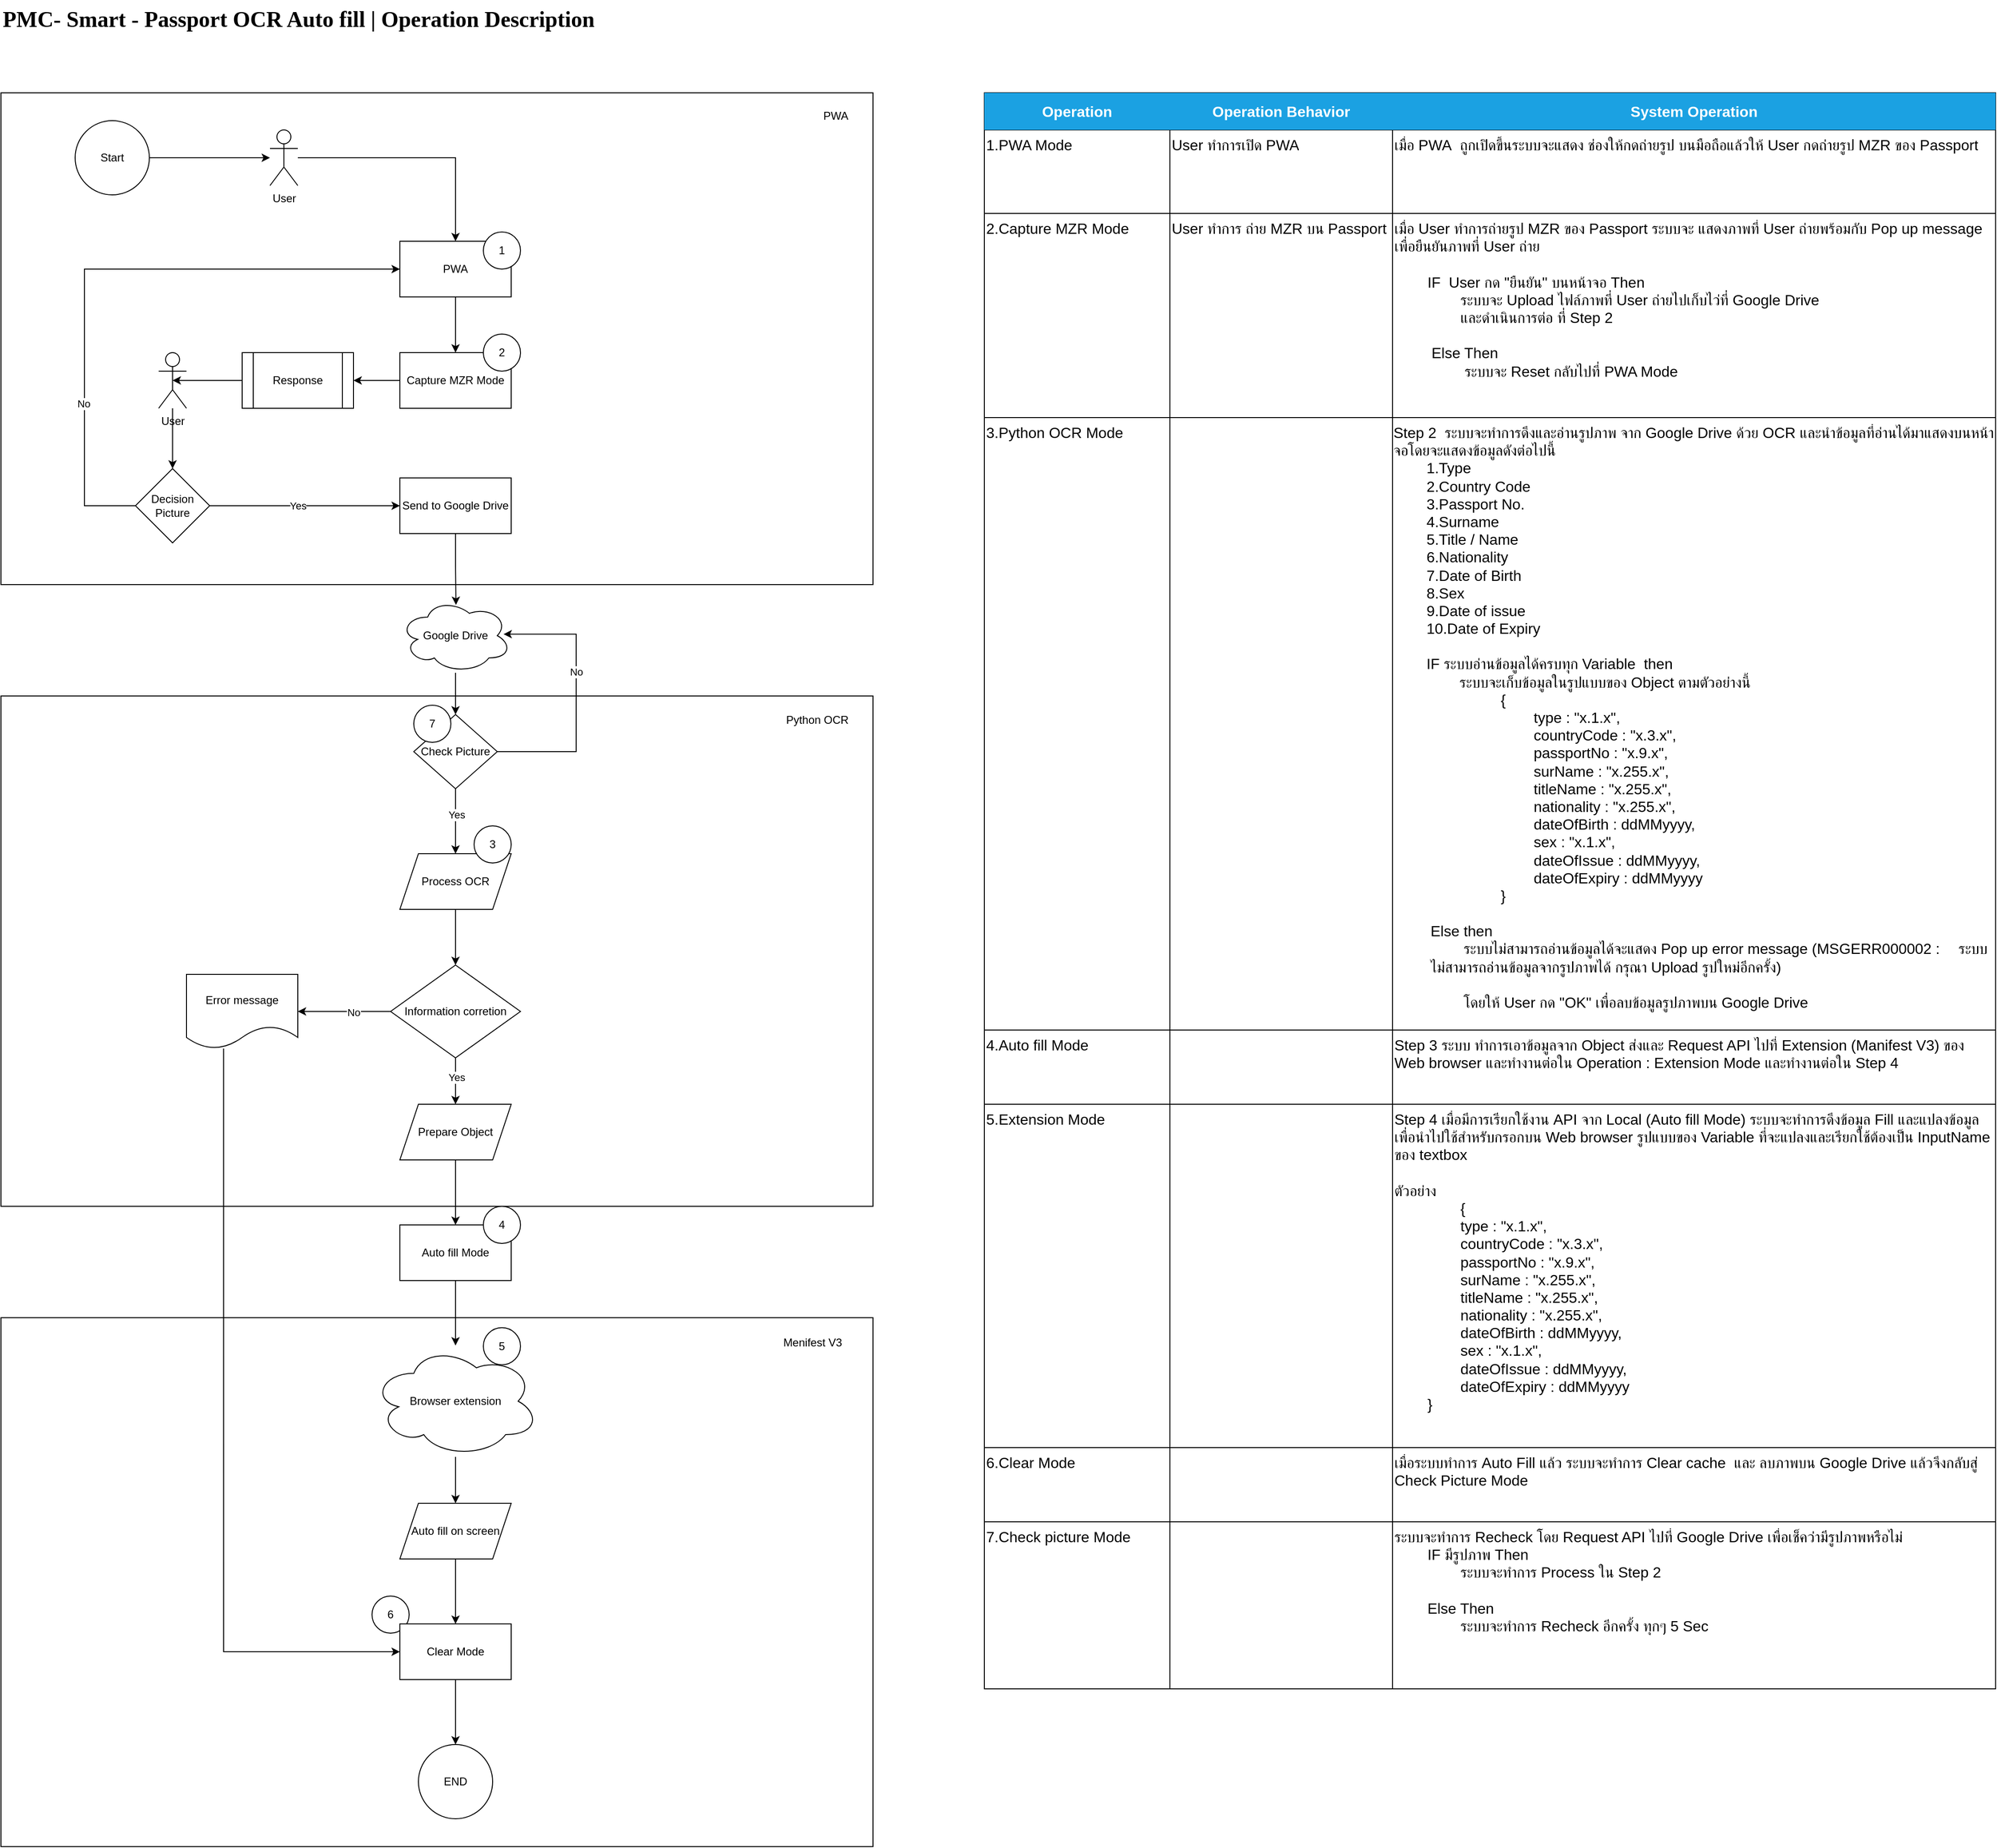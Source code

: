 <mxfile version="28.2.3">
  <diagram name="หน้า-1" id="skN9GNE9noVV9uB_l6VN">
    <mxGraphModel dx="14" dy="929" grid="1" gridSize="10" guides="1" tooltips="1" connect="1" arrows="1" fold="1" page="1" pageScale="1" pageWidth="827" pageHeight="1169" math="0" shadow="0">
      <root>
        <mxCell id="0" />
        <mxCell id="1" parent="0" />
        <mxCell id="o-T4oL81htMKHVI2IFjO-119" value="" style="group" vertex="1" connectable="0" parent="1">
          <mxGeometry x="1700" y="100" width="940" height="530" as="geometry" />
        </mxCell>
        <mxCell id="o-T4oL81htMKHVI2IFjO-117" value="" style="rounded=0;whiteSpace=wrap;html=1;" vertex="1" parent="o-T4oL81htMKHVI2IFjO-119">
          <mxGeometry width="940" height="530" as="geometry" />
        </mxCell>
        <mxCell id="o-T4oL81htMKHVI2IFjO-118" value="PWA" style="text;html=1;align=center;verticalAlign=middle;whiteSpace=wrap;rounded=0;" vertex="1" parent="o-T4oL81htMKHVI2IFjO-119">
          <mxGeometry x="870" y="10" width="60" height="30" as="geometry" />
        </mxCell>
        <mxCell id="o-T4oL81htMKHVI2IFjO-47" value="PWA" style="rounded=0;whiteSpace=wrap;html=1;" vertex="1" parent="1">
          <mxGeometry x="2130" y="260" width="120" height="60" as="geometry" />
        </mxCell>
        <mxCell id="o-T4oL81htMKHVI2IFjO-128" value="" style="group" vertex="1" connectable="0" parent="1">
          <mxGeometry x="1700" y="1420" width="940" height="570" as="geometry" />
        </mxCell>
        <mxCell id="o-T4oL81htMKHVI2IFjO-129" value="" style="rounded=0;whiteSpace=wrap;html=1;" vertex="1" parent="o-T4oL81htMKHVI2IFjO-128">
          <mxGeometry width="940" height="570" as="geometry" />
        </mxCell>
        <mxCell id="o-T4oL81htMKHVI2IFjO-130" value="Menifest V3" style="text;html=1;align=center;verticalAlign=middle;whiteSpace=wrap;rounded=0;" vertex="1" parent="o-T4oL81htMKHVI2IFjO-128">
          <mxGeometry x="820" y="10.757" width="110" height="32.262" as="geometry" />
        </mxCell>
        <mxCell id="o-T4oL81htMKHVI2IFjO-144" value="5" style="ellipse;whiteSpace=wrap;html=1;aspect=fixed;" vertex="1" parent="o-T4oL81htMKHVI2IFjO-128">
          <mxGeometry x="520" y="10.76" width="40" height="40" as="geometry" />
        </mxCell>
        <mxCell id="o-T4oL81htMKHVI2IFjO-161" value="6" style="ellipse;whiteSpace=wrap;html=1;aspect=fixed;" vertex="1" parent="o-T4oL81htMKHVI2IFjO-128">
          <mxGeometry x="400" y="300" width="40" height="40" as="geometry" />
        </mxCell>
        <mxCell id="o-T4oL81htMKHVI2IFjO-125" value="" style="group" vertex="1" connectable="0" parent="1">
          <mxGeometry x="1700" y="750" width="940" height="550" as="geometry" />
        </mxCell>
        <mxCell id="o-T4oL81htMKHVI2IFjO-126" value="" style="rounded=0;whiteSpace=wrap;html=1;" vertex="1" parent="o-T4oL81htMKHVI2IFjO-125">
          <mxGeometry width="940" height="550" as="geometry" />
        </mxCell>
        <mxCell id="o-T4oL81htMKHVI2IFjO-127" value="Python OCR" style="text;html=1;align=center;verticalAlign=middle;whiteSpace=wrap;rounded=0;" vertex="1" parent="o-T4oL81htMKHVI2IFjO-125">
          <mxGeometry x="830" y="10.38" width="100" height="31.13" as="geometry" />
        </mxCell>
        <mxCell id="e6U6tXeTrw6nEGYZG9Uv-1" value="&lt;h1 style=&quot;margin-top: 0px;&quot;&gt;&lt;font face=&quot;Tahoma&quot;&gt;PMC- Smart - Passport OCR Auto fill | Operation Description&lt;/font&gt;&lt;/h1&gt;&lt;div&gt;&lt;br&gt;&lt;/div&gt;&lt;h1 style=&quot;margin-top: 0px;&quot;&gt;&lt;br&gt;&lt;/h1&gt;" style="text;html=1;whiteSpace=wrap;overflow=hidden;rounded=0;" parent="1" vertex="1">
          <mxGeometry x="1700" width="750" height="50" as="geometry" />
        </mxCell>
        <mxCell id="e6U6tXeTrw6nEGYZG9Uv-3" value="" style="shape=table;startSize=0;container=1;collapsible=0;childLayout=tableLayout;fontSize=16;align=left;" parent="1" vertex="1">
          <mxGeometry x="2760" y="100" width="1090" height="1720" as="geometry" />
        </mxCell>
        <mxCell id="e6U6tXeTrw6nEGYZG9Uv-4" value="" style="shape=tableRow;horizontal=0;startSize=0;swimlaneHead=0;swimlaneBody=0;strokeColor=inherit;top=0;left=0;bottom=0;right=0;collapsible=0;dropTarget=0;fillColor=none;points=[[0,0.5],[1,0.5]];portConstraint=eastwest;fontSize=16;" parent="e6U6tXeTrw6nEGYZG9Uv-3" vertex="1">
          <mxGeometry width="1090" height="40" as="geometry" />
        </mxCell>
        <mxCell id="e6U6tXeTrw6nEGYZG9Uv-5" value="&lt;b&gt;Operation&lt;/b&gt;" style="shape=partialRectangle;html=1;whiteSpace=wrap;connectable=0;strokeColor=#006EAF;overflow=hidden;fillColor=#1ba1e2;top=0;left=0;bottom=0;right=0;pointerEvents=1;fontSize=16;align=center;fontColor=#ffffff;" parent="e6U6tXeTrw6nEGYZG9Uv-4" vertex="1">
          <mxGeometry width="200" height="40" as="geometry">
            <mxRectangle width="200" height="40" as="alternateBounds" />
          </mxGeometry>
        </mxCell>
        <mxCell id="e6U6tXeTrw6nEGYZG9Uv-6" value="&lt;b&gt;Operation Behavior&lt;/b&gt;" style="shape=partialRectangle;html=1;whiteSpace=wrap;connectable=0;strokeColor=#006EAF;overflow=hidden;fillColor=#1ba1e2;top=0;left=0;bottom=0;right=0;pointerEvents=1;fontSize=16;align=center;fontColor=#ffffff;" parent="e6U6tXeTrw6nEGYZG9Uv-4" vertex="1">
          <mxGeometry x="200" width="240" height="40" as="geometry">
            <mxRectangle width="240" height="40" as="alternateBounds" />
          </mxGeometry>
        </mxCell>
        <mxCell id="e6U6tXeTrw6nEGYZG9Uv-7" value="&lt;b&gt;System Operation&lt;/b&gt;" style="shape=partialRectangle;html=1;whiteSpace=wrap;connectable=0;strokeColor=#006EAF;overflow=hidden;fillColor=#1ba1e2;top=0;left=0;bottom=0;right=0;pointerEvents=1;fontSize=16;align=center;fontColor=#ffffff;" parent="e6U6tXeTrw6nEGYZG9Uv-4" vertex="1">
          <mxGeometry x="440" width="650" height="40" as="geometry">
            <mxRectangle width="650" height="40" as="alternateBounds" />
          </mxGeometry>
        </mxCell>
        <mxCell id="e6U6tXeTrw6nEGYZG9Uv-8" value="" style="shape=tableRow;horizontal=0;startSize=0;swimlaneHead=0;swimlaneBody=0;strokeColor=inherit;top=0;left=0;bottom=0;right=0;collapsible=0;dropTarget=0;fillColor=none;points=[[0,0.5],[1,0.5]];portConstraint=eastwest;fontSize=16;" parent="e6U6tXeTrw6nEGYZG9Uv-3" vertex="1">
          <mxGeometry y="40" width="1090" height="90" as="geometry" />
        </mxCell>
        <mxCell id="e6U6tXeTrw6nEGYZG9Uv-9" value="1.PWA Mode" style="shape=partialRectangle;html=1;whiteSpace=wrap;connectable=0;strokeColor=inherit;overflow=hidden;fillColor=none;top=0;left=0;bottom=0;right=0;pointerEvents=1;fontSize=16;verticalAlign=top;align=left;" parent="e6U6tXeTrw6nEGYZG9Uv-8" vertex="1">
          <mxGeometry width="200" height="90" as="geometry">
            <mxRectangle width="200" height="90" as="alternateBounds" />
          </mxGeometry>
        </mxCell>
        <mxCell id="e6U6tXeTrw6nEGYZG9Uv-10" value="User ทำการเปิด PWA" style="shape=partialRectangle;html=1;whiteSpace=wrap;connectable=0;strokeColor=inherit;overflow=hidden;fillColor=none;top=0;left=0;bottom=0;right=0;pointerEvents=1;fontSize=16;align=left;verticalAlign=top;" parent="e6U6tXeTrw6nEGYZG9Uv-8" vertex="1">
          <mxGeometry x="200" width="240" height="90" as="geometry">
            <mxRectangle width="240" height="90" as="alternateBounds" />
          </mxGeometry>
        </mxCell>
        <mxCell id="e6U6tXeTrw6nEGYZG9Uv-11" value="เมื่อ PWA&amp;nbsp; ถูกเปิดขึ้นระบบจะแสดง ช่องให้กดถ่ายรูป บนมือถือแล้วให้ User กดถ่ายรูป MZR ของ Passport&lt;div&gt;&lt;br&gt;&lt;/div&gt;&lt;div&gt;&lt;br&gt;&lt;/div&gt;" style="shape=partialRectangle;html=1;whiteSpace=wrap;connectable=0;strokeColor=inherit;overflow=hidden;fillColor=none;top=0;left=0;bottom=0;right=0;pointerEvents=1;fontSize=16;align=left;verticalAlign=top;" parent="e6U6tXeTrw6nEGYZG9Uv-8" vertex="1">
          <mxGeometry x="440" width="650" height="90" as="geometry">
            <mxRectangle width="650" height="90" as="alternateBounds" />
          </mxGeometry>
        </mxCell>
        <mxCell id="e6U6tXeTrw6nEGYZG9Uv-12" value="" style="shape=tableRow;horizontal=0;startSize=0;swimlaneHead=0;swimlaneBody=0;strokeColor=inherit;top=0;left=0;bottom=0;right=0;collapsible=0;dropTarget=0;fillColor=none;points=[[0,0.5],[1,0.5]];portConstraint=eastwest;fontSize=16;" parent="e6U6tXeTrw6nEGYZG9Uv-3" vertex="1">
          <mxGeometry y="130" width="1090" height="220" as="geometry" />
        </mxCell>
        <mxCell id="e6U6tXeTrw6nEGYZG9Uv-13" value="2.Capture MZR Mode" style="shape=partialRectangle;html=1;whiteSpace=wrap;connectable=0;strokeColor=inherit;overflow=hidden;fillColor=none;top=0;left=0;bottom=0;right=0;pointerEvents=1;fontSize=16;align=left;verticalAlign=top;" parent="e6U6tXeTrw6nEGYZG9Uv-12" vertex="1">
          <mxGeometry width="200" height="220" as="geometry">
            <mxRectangle width="200" height="220" as="alternateBounds" />
          </mxGeometry>
        </mxCell>
        <mxCell id="e6U6tXeTrw6nEGYZG9Uv-14" value="User ทำการ ถ่าย MZR บน Passport&amp;nbsp;&lt;div&gt;&lt;br&gt;&lt;/div&gt;&lt;div&gt;&lt;br&gt;&lt;/div&gt;&lt;div&gt;&lt;br&gt;&lt;/div&gt;&lt;div&gt;&lt;br&gt;&lt;/div&gt;&lt;div&gt;&lt;br&gt;&lt;/div&gt;&lt;div&gt;&lt;br&gt;&lt;/div&gt;&lt;div&gt;&lt;br&gt;&lt;/div&gt;&lt;div&gt;&lt;br&gt;&lt;/div&gt;&lt;div&gt;&lt;br&gt;&lt;/div&gt;&lt;div&gt;&lt;br&gt;&lt;/div&gt;&lt;div&gt;&lt;br&gt;&lt;/div&gt;&lt;div&gt;&lt;br&gt;&lt;/div&gt;&lt;div&gt;&lt;br&gt;&lt;/div&gt;&lt;div&gt;&lt;br&gt;&lt;/div&gt;&lt;div&gt;&lt;br&gt;&lt;/div&gt;&lt;div&gt;&lt;br&gt;&lt;/div&gt;" style="shape=partialRectangle;html=1;whiteSpace=wrap;connectable=0;strokeColor=inherit;overflow=hidden;fillColor=none;top=0;left=0;bottom=0;right=0;pointerEvents=1;fontSize=16;verticalAlign=top;align=left;" parent="e6U6tXeTrw6nEGYZG9Uv-12" vertex="1">
          <mxGeometry x="200" width="240" height="220" as="geometry">
            <mxRectangle width="240" height="220" as="alternateBounds" />
          </mxGeometry>
        </mxCell>
        <mxCell id="e6U6tXeTrw6nEGYZG9Uv-15" value="เมื่อ User ทำการถ่ายรูป MZR ของ Passport ระบบจะ แสดงภาพที่ User ถ่ายพร้อมกับ Pop up message เพื่อยืนยันภาพที่ User ถ่าย&lt;br&gt;&lt;br&gt;&lt;span style=&quot;white-space: pre;&quot;&gt;&#x9;&lt;/span&gt;IF&amp;nbsp; User กด &quot;ยืนยัน&quot; บนหน้าจอ Then&lt;br&gt;&lt;span style=&quot;white-space: pre;&quot;&gt;&#x9;&lt;/span&gt;&lt;span style=&quot;white-space: pre;&quot;&gt;&#x9;&lt;/span&gt;ระบบจะ Upload ไฟล์ภาพที่ User ถ่ายไปเก็บไว่ที่ Google Drive&lt;br&gt;&lt;span style=&quot;white-space: pre;&quot;&gt;&#x9;&lt;/span&gt;&lt;span style=&quot;white-space: pre;&quot;&gt;&#x9;&lt;/span&gt;และดำเนินการต่อ ที่ Step 2&lt;br&gt;&lt;div&gt;&lt;br&gt;&lt;/div&gt;&lt;blockquote style=&quot;margin: 0 0 0 40px; border: none; padding: 0px;&quot;&gt;&lt;div&gt;Else Then&lt;br&gt;&lt;span style=&quot;white-space: pre;&quot;&gt;&#x9;&lt;/span&gt;ระบบจะ Reset กลับไปที่ PWA Mode&lt;br&gt;&lt;/div&gt;&lt;/blockquote&gt;&lt;div&gt;&lt;br&gt;&lt;/div&gt;&lt;div&gt;&lt;br&gt;&lt;/div&gt;&lt;div&gt;&lt;br&gt;&lt;/div&gt;&lt;div&gt;&lt;br&gt;&lt;/div&gt;" style="shape=partialRectangle;html=1;whiteSpace=wrap;connectable=0;strokeColor=inherit;overflow=hidden;fillColor=none;top=0;left=0;bottom=0;right=0;pointerEvents=1;fontSize=16;verticalAlign=top;align=left;" parent="e6U6tXeTrw6nEGYZG9Uv-12" vertex="1">
          <mxGeometry x="440" width="650" height="220" as="geometry">
            <mxRectangle width="650" height="220" as="alternateBounds" />
          </mxGeometry>
        </mxCell>
        <mxCell id="e6U6tXeTrw6nEGYZG9Uv-49" value="" style="shape=tableRow;horizontal=0;startSize=0;swimlaneHead=0;swimlaneBody=0;strokeColor=inherit;top=0;left=0;bottom=0;right=0;collapsible=0;dropTarget=0;fillColor=none;points=[[0,0.5],[1,0.5]];portConstraint=eastwest;fontSize=16;verticalAlign=top;" parent="e6U6tXeTrw6nEGYZG9Uv-3" vertex="1">
          <mxGeometry y="350" width="1090" height="660" as="geometry" />
        </mxCell>
        <mxCell id="e6U6tXeTrw6nEGYZG9Uv-50" value="3.Python OCR Mode" style="shape=partialRectangle;html=1;whiteSpace=wrap;connectable=0;strokeColor=inherit;overflow=hidden;fillColor=none;top=0;left=0;bottom=0;right=0;pointerEvents=1;fontSize=16;align=left;verticalAlign=top;" parent="e6U6tXeTrw6nEGYZG9Uv-49" vertex="1">
          <mxGeometry width="200" height="660" as="geometry">
            <mxRectangle width="200" height="660" as="alternateBounds" />
          </mxGeometry>
        </mxCell>
        <mxCell id="e6U6tXeTrw6nEGYZG9Uv-51" value="" style="shape=partialRectangle;html=1;whiteSpace=wrap;connectable=0;strokeColor=inherit;overflow=hidden;fillColor=none;top=0;left=0;bottom=0;right=0;pointerEvents=1;fontSize=16;align=left;verticalAlign=top;" parent="e6U6tXeTrw6nEGYZG9Uv-49" vertex="1">
          <mxGeometry x="200" width="240" height="660" as="geometry">
            <mxRectangle width="240" height="660" as="alternateBounds" />
          </mxGeometry>
        </mxCell>
        <mxCell id="e6U6tXeTrw6nEGYZG9Uv-52" value="&lt;div style=&quot;text-align: left;&quot;&gt;Step 2&amp;nbsp; ระบบจะทำการดึงและอ่านรูปภาพ จาก Google Drive ด้วย OCR และนำข้อมูลที่อ่านได้มาแสดงบนหน้าจอ&lt;span style=&quot;background-color: transparent; color: light-dark(rgb(0, 0, 0), rgb(255, 255, 255));&quot;&gt;โดยจะแสดงข้อมูลดังต่อไปนี้&lt;/span&gt;&lt;/div&gt;&lt;div style=&quot;text-align: left;&quot;&gt;&lt;span style=&quot;white-space: pre;&quot;&gt;&#x9;&lt;/span&gt;1.Type&lt;br&gt;&lt;span style=&quot;white-space: pre;&quot;&gt;&#x9;&lt;/span&gt;2.Country Code&lt;br&gt;&lt;span style=&quot;white-space: pre;&quot;&gt;&#x9;&lt;/span&gt;3.Passport No.&lt;br&gt;&lt;/div&gt;&lt;div style=&quot;text-align: left;&quot;&gt;&lt;span style=&quot;white-space: pre;&quot;&gt;&#x9;&lt;/span&gt;4.Surname&lt;br&gt;&lt;/div&gt;&lt;div style=&quot;text-align: left;&quot;&gt;&lt;span style=&quot;white-space: pre;&quot;&gt;&#x9;&lt;/span&gt;5.Title / Name&lt;br&gt;&lt;/div&gt;&lt;div style=&quot;text-align: left;&quot;&gt;&lt;span style=&quot;white-space: pre;&quot;&gt;&#x9;&lt;/span&gt;6.Nationality&lt;br&gt;&lt;/div&gt;&lt;div style=&quot;text-align: left;&quot;&gt;&lt;span style=&quot;white-space: pre;&quot;&gt;&#x9;&lt;/span&gt;7.Date of Birth&lt;br&gt;&lt;/div&gt;&lt;div style=&quot;text-align: left;&quot;&gt;&lt;span style=&quot;white-space: pre;&quot;&gt;&#x9;&lt;/span&gt;8.Sex&lt;br&gt;&lt;/div&gt;&lt;div style=&quot;text-align: left;&quot;&gt;&lt;span style=&quot;white-space: pre;&quot;&gt;&#x9;&lt;/span&gt;9.Date of issue&lt;br&gt;&lt;/div&gt;&lt;div style=&quot;text-align: left;&quot;&gt;&lt;span style=&quot;white-space: pre;&quot;&gt;&#x9;&lt;/span&gt;10.Date of Expiry&lt;br&gt;&lt;/div&gt;&lt;div style=&quot;text-align: left;&quot;&gt;&lt;br&gt;&lt;/div&gt;&lt;div style=&quot;text-align: left;&quot;&gt;&lt;span style=&quot;white-space: pre;&quot;&gt;&#x9;&lt;/span&gt;IF&amp;nbsp;&lt;span style=&quot;background-color: transparent; color: light-dark(rgb(0, 0, 0), rgb(255, 255, 255));&quot;&gt;ระบบอ่านข้อมูลได้ครบทุก Variable&amp;nbsp;&lt;/span&gt;&lt;span style=&quot;background-color: transparent; color: light-dark(rgb(0, 0, 0), rgb(255, 255, 255));&quot;&gt;&amp;nbsp;then&lt;/span&gt;&lt;/div&gt;&lt;div style=&quot;text-align: left;&quot;&gt;&lt;span style=&quot;white-space: pre;&quot;&gt;&#x9;&lt;/span&gt;&amp;nbsp;&lt;span style=&quot;white-space: pre;&quot;&gt;&#x9;&lt;/span&gt;ระบบจะเก็บข้อมูลในรูปแบบของ Object ตามตัวอย่างนี้&lt;br&gt;&lt;/div&gt;&lt;blockquote style=&quot;margin: 0 0 0 40px; border: none; padding: 0px;&quot;&gt;&lt;blockquote style=&quot;text-align: left; margin: 0px 0px 0px 40px; border: none; padding: 0px;&quot;&gt;&lt;div&gt;&lt;span style=&quot;white-space: pre;&quot;&gt;&#x9;&lt;/span&gt;{&lt;/div&gt;&lt;/blockquote&gt;&lt;blockquote style=&quot;text-align: left; margin: 0px 0px 0px 40px; border: none; padding: 0px;&quot;&gt;&lt;div&gt;&lt;span style=&quot;white-space: pre;&quot;&gt;&#x9;&lt;/span&gt;&lt;span style=&quot;white-space: pre;&quot;&gt;&#x9;&lt;/span&gt;type : &quot;x.1.x&quot;,&lt;/div&gt;&lt;/blockquote&gt;&lt;blockquote style=&quot;text-align: left; margin: 0px 0px 0px 40px; border: none; padding: 0px;&quot;&gt;&lt;div&gt;&lt;span style=&quot;white-space: pre;&quot;&gt;&#x9;&lt;/span&gt;&lt;span style=&quot;white-space: pre;&quot;&gt;&#x9;&lt;/span&gt;&lt;span style=&quot;background-color: transparent; color: light-dark(rgb(0, 0, 0), rgb(255, 255, 255));&quot;&gt;countryCode&amp;nbsp;&lt;/span&gt;:&amp;nbsp;&lt;span style=&quot;background-color: transparent; color: light-dark(rgb(0, 0, 0), rgb(255, 255, 255));&quot;&gt;&quot;x.3.x&quot;,&lt;br&gt;&lt;/span&gt;&lt;/div&gt;&lt;/blockquote&gt;&lt;blockquote style=&quot;text-align: left; margin: 0px 0px 0px 40px; border: none; padding: 0px;&quot;&gt;&lt;div&gt;&lt;span style=&quot;white-space: pre;&quot;&gt;&#x9;&lt;/span&gt;&lt;span style=&quot;white-space: pre;&quot;&gt;&#x9;&lt;/span&gt;passportNo : &quot;x.9.x&quot;,&lt;/div&gt;&lt;/blockquote&gt;&lt;blockquote style=&quot;text-align: left; margin: 0px 0px 0px 40px; border: none; padding: 0px;&quot;&gt;&lt;div&gt;&lt;span style=&quot;white-space: pre;&quot;&gt;&#x9;&lt;/span&gt;&lt;span style=&quot;white-space: pre;&quot;&gt;&#x9;&lt;/span&gt;surName : &quot;x.255.x&quot;,&lt;/div&gt;&lt;/blockquote&gt;&lt;blockquote style=&quot;text-align: left; margin: 0px 0px 0px 40px; border: none; padding: 0px;&quot;&gt;&lt;div&gt;&lt;span style=&quot;white-space: pre;&quot;&gt;&#x9;&lt;/span&gt;&lt;span style=&quot;white-space: pre;&quot;&gt;&#x9;&lt;/span&gt;titleName : &quot;x.255.x&quot;,&lt;/div&gt;&lt;/blockquote&gt;&lt;blockquote style=&quot;text-align: left; margin: 0px 0px 0px 40px; border: none; padding: 0px;&quot;&gt;&lt;div&gt;&lt;span style=&quot;white-space: pre;&quot;&gt;&#x9;&lt;/span&gt;&lt;span style=&quot;white-space: pre;&quot;&gt;&#x9;&lt;/span&gt;nationality : &quot;x.255.x&quot;,&lt;/div&gt;&lt;/blockquote&gt;&lt;blockquote style=&quot;text-align: left; margin: 0px 0px 0px 40px; border: none; padding: 0px;&quot;&gt;&lt;div&gt;&lt;span style=&quot;white-space: pre;&quot;&gt;&#x9;&lt;/span&gt;&lt;span style=&quot;white-space: pre;&quot;&gt;&#x9;&lt;/span&gt;dateOfBirth : ddMMyyyy,&lt;/div&gt;&lt;/blockquote&gt;&lt;blockquote style=&quot;text-align: left; margin: 0px 0px 0px 40px; border: none; padding: 0px;&quot;&gt;&lt;div&gt;&lt;span style=&quot;white-space: pre;&quot;&gt;&#x9;&lt;/span&gt;&lt;span style=&quot;white-space: pre;&quot;&gt;&#x9;&lt;/span&gt;sex : &quot;x.1.x&quot;,&lt;/div&gt;&lt;/blockquote&gt;&lt;blockquote style=&quot;text-align: left; margin: 0px 0px 0px 40px; border: none; padding: 0px;&quot;&gt;&lt;div&gt;&lt;span style=&quot;white-space: pre;&quot;&gt;&#x9;&lt;/span&gt;&lt;span style=&quot;white-space: pre;&quot;&gt;&#x9;&lt;/span&gt;dateOfIssue :&amp;nbsp;ddMMyyyy,&lt;/div&gt;&lt;/blockquote&gt;&lt;blockquote style=&quot;text-align: left; margin: 0px 0px 0px 40px; border: none; padding: 0px;&quot;&gt;&lt;div&gt;&lt;span style=&quot;white-space: pre;&quot;&gt;&#x9;&lt;/span&gt;&lt;span style=&quot;white-space: pre;&quot;&gt;&#x9;&lt;/span&gt;dateOfExpiry&amp;nbsp;&lt;span style=&quot;background-color: transparent; color: light-dark(rgb(0, 0, 0), rgb(255, 255, 255));&quot;&gt;:&lt;/span&gt;&lt;span style=&quot;background-color: transparent; color: light-dark(rgb(0, 0, 0), rgb(255, 255, 255));&quot;&gt;&amp;nbsp;&lt;/span&gt;&lt;span style=&quot;background-color: transparent; color: light-dark(rgb(0, 0, 0), rgb(255, 255, 255));&quot;&gt;ddMMyyyy&lt;/span&gt;&lt;/div&gt;&lt;/blockquote&gt;&lt;blockquote style=&quot;text-align: left; margin: 0px 0px 0px 40px; border: none; padding: 0px;&quot;&gt;&lt;div&gt;&lt;span style=&quot;white-space: pre;&quot;&gt;&#x9;&lt;/span&gt;}&lt;/div&gt;&lt;/blockquote&gt;&lt;/blockquote&gt;&lt;blockquote style=&quot;text-align: left; margin: 0px 0px 0px 40px; border: none; padding: 0px;&quot;&gt;&lt;div&gt;&lt;br&gt;&lt;/div&gt;&lt;div&gt;Else then&lt;br&gt;&lt;span style=&quot;white-space: pre;&quot;&gt;&#x9;&lt;/span&gt;ระบบไม่สามารถอ่านข้อมูลได้&lt;span style=&quot;background-color: transparent; color: light-dark(rgb(0, 0, 0), rgb(255, 255, 255));&quot;&gt;จะแสดง Pop up error message&lt;/span&gt;&lt;span style=&quot;background-color: transparent; color: light-dark(rgb(0, 0, 0), rgb(255, 255, 255));&quot;&gt;&amp;nbsp;&lt;/span&gt;&lt;span style=&quot;background-color: transparent; color: light-dark(rgb(0, 0, 0), rgb(255, 255, 255));&quot;&gt;(MSGERR000002 : &lt;span style=&quot;white-space: pre;&quot;&gt;&#x9;&lt;/span&gt;ระบบไม่สามารถอ่านข้อมูลจากรูปภาพได้ กรุณา Upload รูปใหม่อีกครั้ง)&lt;br&gt;&lt;br&gt;&lt;span style=&quot;white-space: pre;&quot;&gt;&#x9;&lt;/span&gt;โดยให้ User กด &quot;OK&quot; เพื่อลบข้อมูลรูปภาพบน Google Drive&lt;/span&gt;&lt;/div&gt;&lt;div&gt;&lt;br&gt;&lt;/div&gt;&lt;/blockquote&gt;" style="shape=partialRectangle;html=1;whiteSpace=wrap;connectable=0;strokeColor=inherit;overflow=hidden;fillColor=none;top=0;left=0;bottom=0;right=0;pointerEvents=1;fontSize=16;verticalAlign=top;" parent="e6U6tXeTrw6nEGYZG9Uv-49" vertex="1">
          <mxGeometry x="440" width="650" height="660" as="geometry">
            <mxRectangle width="650" height="660" as="alternateBounds" />
          </mxGeometry>
        </mxCell>
        <mxCell id="e6U6tXeTrw6nEGYZG9Uv-69" value="" style="shape=tableRow;horizontal=0;startSize=0;swimlaneHead=0;swimlaneBody=0;strokeColor=inherit;top=0;left=0;bottom=0;right=0;collapsible=0;dropTarget=0;fillColor=none;points=[[0,0.5],[1,0.5]];portConstraint=eastwest;fontSize=16;verticalAlign=top;align=left;" parent="e6U6tXeTrw6nEGYZG9Uv-3" vertex="1">
          <mxGeometry y="1010" width="1090" height="80" as="geometry" />
        </mxCell>
        <mxCell id="e6U6tXeTrw6nEGYZG9Uv-70" value="4.Auto fill Mode" style="shape=partialRectangle;html=1;whiteSpace=wrap;connectable=0;strokeColor=inherit;overflow=hidden;fillColor=none;top=0;left=0;bottom=0;right=0;pointerEvents=1;fontSize=16;align=left;verticalAlign=top;" parent="e6U6tXeTrw6nEGYZG9Uv-69" vertex="1">
          <mxGeometry width="200" height="80" as="geometry">
            <mxRectangle width="200" height="80" as="alternateBounds" />
          </mxGeometry>
        </mxCell>
        <mxCell id="e6U6tXeTrw6nEGYZG9Uv-71" value="" style="shape=partialRectangle;html=1;whiteSpace=wrap;connectable=0;strokeColor=inherit;overflow=hidden;fillColor=none;top=0;left=0;bottom=0;right=0;pointerEvents=1;fontSize=16;align=left;verticalAlign=top;" parent="e6U6tXeTrw6nEGYZG9Uv-69" vertex="1">
          <mxGeometry x="200" width="240" height="80" as="geometry">
            <mxRectangle width="240" height="80" as="alternateBounds" />
          </mxGeometry>
        </mxCell>
        <mxCell id="e6U6tXeTrw6nEGYZG9Uv-72" value="Step 3 ระบบ ทำการเอาข้อมูลจาก Object ส่งและ Request API ไปที่ Extension (Manifest V3) ของ Web browser และทำงานต่อใน Operation : Extension Mode และทำงานต่อใน Step 4" style="shape=partialRectangle;html=1;whiteSpace=wrap;connectable=0;strokeColor=inherit;overflow=hidden;fillColor=none;top=0;left=0;bottom=0;right=0;pointerEvents=1;fontSize=16;verticalAlign=top;align=left;" parent="e6U6tXeTrw6nEGYZG9Uv-69" vertex="1">
          <mxGeometry x="440" width="650" height="80" as="geometry">
            <mxRectangle width="650" height="80" as="alternateBounds" />
          </mxGeometry>
        </mxCell>
        <mxCell id="e6U6tXeTrw6nEGYZG9Uv-73" value="" style="shape=tableRow;horizontal=0;startSize=0;swimlaneHead=0;swimlaneBody=0;strokeColor=inherit;top=0;left=0;bottom=0;right=0;collapsible=0;dropTarget=0;fillColor=none;points=[[0,0.5],[1,0.5]];portConstraint=eastwest;fontSize=16;verticalAlign=top;align=left;" parent="e6U6tXeTrw6nEGYZG9Uv-3" vertex="1">
          <mxGeometry y="1090" width="1090" height="370" as="geometry" />
        </mxCell>
        <mxCell id="e6U6tXeTrw6nEGYZG9Uv-74" value="5.Extension Mode" style="shape=partialRectangle;html=1;whiteSpace=wrap;connectable=0;strokeColor=inherit;overflow=hidden;fillColor=none;top=0;left=0;bottom=0;right=0;pointerEvents=1;fontSize=16;align=left;verticalAlign=top;" parent="e6U6tXeTrw6nEGYZG9Uv-73" vertex="1">
          <mxGeometry width="200" height="370" as="geometry">
            <mxRectangle width="200" height="370" as="alternateBounds" />
          </mxGeometry>
        </mxCell>
        <mxCell id="e6U6tXeTrw6nEGYZG9Uv-75" value="" style="shape=partialRectangle;html=1;whiteSpace=wrap;connectable=0;strokeColor=inherit;overflow=hidden;fillColor=none;top=0;left=0;bottom=0;right=0;pointerEvents=1;fontSize=16;align=left;verticalAlign=top;" parent="e6U6tXeTrw6nEGYZG9Uv-73" vertex="1">
          <mxGeometry x="200" width="240" height="370" as="geometry">
            <mxRectangle width="240" height="370" as="alternateBounds" />
          </mxGeometry>
        </mxCell>
        <mxCell id="e6U6tXeTrw6nEGYZG9Uv-76" value="Step 4 เมื่อมีการเรียกใช้งาน API จาก Local (Auto fill Mode) ระบบจะทำการดึงข้อมูล Fill และแปลงข้อมูลเพื่อนำไปใช้สำหรับกรอกบน Web browser รูปแบบของ Variable ที่จะแปลงและเรียกใช้ต้องเป็น InputName ของ textbox&lt;br&gt;&lt;br&gt;&lt;div&gt;ตัวอย่าง&lt;br&gt;&lt;/div&gt;&lt;div&gt;&lt;span style=&quot;white-space: pre;&quot;&gt;&#x9;&lt;/span&gt;&lt;span style=&quot;background-color: transparent; color: light-dark(rgb(0, 0, 0), rgb(255, 255, 255)); white-space: pre;&quot;&gt;&#x9;&lt;/span&gt;&lt;span style=&quot;background-color: transparent; color: light-dark(rgb(0, 0, 0), rgb(255, 255, 255));&quot;&gt;{&lt;/span&gt;&lt;br&gt;&lt;/div&gt;&lt;div&gt;&lt;span style=&quot;white-space: pre;&quot;&gt;&#x9;&lt;/span&gt;&lt;span style=&quot;white-space: pre;&quot;&gt;&#x9;&lt;/span&gt;type : &quot;x.1.x&quot;,&lt;/div&gt;&lt;div&gt;&lt;span style=&quot;white-space: pre;&quot;&gt;&#x9;&lt;/span&gt;&lt;span style=&quot;white-space: pre;&quot;&gt;&#x9;&lt;/span&gt;&lt;span style=&quot;background-color: transparent; color: light-dark(rgb(0, 0, 0), rgb(255, 255, 255));&quot;&gt;countryCode&amp;nbsp;&lt;/span&gt;:&amp;nbsp;&lt;span style=&quot;background-color: transparent; color: light-dark(rgb(0, 0, 0), rgb(255, 255, 255));&quot;&gt;&quot;x.3.x&quot;,&lt;br&gt;&lt;/span&gt;&lt;/div&gt;&lt;div&gt;&lt;span style=&quot;white-space: pre;&quot;&gt;&#x9;&lt;/span&gt;&lt;span style=&quot;white-space: pre;&quot;&gt;&#x9;&lt;/span&gt;passportNo : &quot;x.9.x&quot;,&lt;/div&gt;&lt;div&gt;&lt;span style=&quot;white-space: pre;&quot;&gt;&#x9;&lt;/span&gt;&lt;span style=&quot;white-space: pre;&quot;&gt;&#x9;&lt;/span&gt;surName : &quot;x.255.x&quot;,&lt;/div&gt;&lt;div&gt;&lt;span style=&quot;white-space: pre;&quot;&gt;&#x9;&lt;/span&gt;&lt;span style=&quot;white-space: pre;&quot;&gt;&#x9;&lt;/span&gt;titleName : &quot;x.255.x&quot;,&lt;/div&gt;&lt;div&gt;&lt;span style=&quot;white-space: pre;&quot;&gt;&#x9;&lt;/span&gt;&lt;span style=&quot;white-space: pre;&quot;&gt;&#x9;&lt;/span&gt;nationality : &quot;x.255.x&quot;,&lt;/div&gt;&lt;div&gt;&lt;span style=&quot;white-space: pre;&quot;&gt;&#x9;&lt;/span&gt;&lt;span style=&quot;white-space: pre;&quot;&gt;&#x9;&lt;/span&gt;dateOfBirth : ddMMyyyy,&lt;/div&gt;&lt;div&gt;&lt;span style=&quot;white-space: pre;&quot;&gt;&#x9;&lt;/span&gt;&lt;span style=&quot;white-space: pre;&quot;&gt;&#x9;&lt;/span&gt;sex : &quot;x.1.x&quot;,&lt;/div&gt;&lt;div&gt;&lt;span style=&quot;white-space: pre;&quot;&gt;&#x9;&lt;/span&gt;&lt;span style=&quot;white-space: pre;&quot;&gt;&#x9;&lt;/span&gt;dateOfIssue :&amp;nbsp;ddMMyyyy,&lt;/div&gt;&lt;div&gt;&lt;span style=&quot;white-space: pre;&quot;&gt;&#x9;&lt;/span&gt;&lt;span style=&quot;white-space: pre;&quot;&gt;&#x9;&lt;/span&gt;dateOfExpiry&amp;nbsp;&lt;span style=&quot;background-color: transparent; color: light-dark(rgb(0, 0, 0), rgb(255, 255, 255));&quot;&gt;:&lt;/span&gt;&lt;span style=&quot;background-color: transparent; color: light-dark(rgb(0, 0, 0), rgb(255, 255, 255));&quot;&gt;&amp;nbsp;&lt;/span&gt;&lt;span style=&quot;background-color: transparent; color: light-dark(rgb(0, 0, 0), rgb(255, 255, 255));&quot;&gt;ddMMyyyy&lt;/span&gt;&lt;/div&gt;&lt;div&gt;&lt;span style=&quot;white-space: pre;&quot;&gt;&#x9;&lt;/span&gt;}&lt;/div&gt;&lt;div&gt;&lt;br&gt;&lt;/div&gt;&lt;div&gt;&lt;br&gt;&lt;/div&gt;" style="shape=partialRectangle;html=1;whiteSpace=wrap;connectable=0;strokeColor=inherit;overflow=hidden;fillColor=none;top=0;left=0;bottom=0;right=0;pointerEvents=1;fontSize=16;verticalAlign=top;align=left;" parent="e6U6tXeTrw6nEGYZG9Uv-73" vertex="1">
          <mxGeometry x="440" width="650" height="370" as="geometry">
            <mxRectangle width="650" height="370" as="alternateBounds" />
          </mxGeometry>
        </mxCell>
        <mxCell id="e6U6tXeTrw6nEGYZG9Uv-144" value="" style="shape=tableRow;horizontal=0;startSize=0;swimlaneHead=0;swimlaneBody=0;strokeColor=inherit;top=0;left=0;bottom=0;right=0;collapsible=0;dropTarget=0;fillColor=none;points=[[0,0.5],[1,0.5]];portConstraint=eastwest;fontSize=16;verticalAlign=top;align=left;" parent="e6U6tXeTrw6nEGYZG9Uv-3" vertex="1">
          <mxGeometry y="1460" width="1090" height="80" as="geometry" />
        </mxCell>
        <mxCell id="e6U6tXeTrw6nEGYZG9Uv-145" value="6.Clear Mode" style="shape=partialRectangle;html=1;whiteSpace=wrap;connectable=0;strokeColor=inherit;overflow=hidden;fillColor=none;top=0;left=0;bottom=0;right=0;pointerEvents=1;fontSize=16;align=left;verticalAlign=top;" parent="e6U6tXeTrw6nEGYZG9Uv-144" vertex="1">
          <mxGeometry width="200" height="80" as="geometry">
            <mxRectangle width="200" height="80" as="alternateBounds" />
          </mxGeometry>
        </mxCell>
        <mxCell id="e6U6tXeTrw6nEGYZG9Uv-146" value="" style="shape=partialRectangle;html=1;whiteSpace=wrap;connectable=0;strokeColor=inherit;overflow=hidden;fillColor=none;top=0;left=0;bottom=0;right=0;pointerEvents=1;fontSize=16;align=left;verticalAlign=top;" parent="e6U6tXeTrw6nEGYZG9Uv-144" vertex="1">
          <mxGeometry x="200" width="240" height="80" as="geometry">
            <mxRectangle width="240" height="80" as="alternateBounds" />
          </mxGeometry>
        </mxCell>
        <mxCell id="e6U6tXeTrw6nEGYZG9Uv-147" value="เมื่อระบบทำการ Auto Fill แล้ว ระบบจะทำการ Clear cache&amp;nbsp; และ ลบภาพบน Google Drive แล้วจึงกลับสู่ Check Picture Mode" style="shape=partialRectangle;html=1;whiteSpace=wrap;connectable=0;strokeColor=inherit;overflow=hidden;fillColor=none;top=0;left=0;bottom=0;right=0;pointerEvents=1;fontSize=16;verticalAlign=top;align=left;" parent="e6U6tXeTrw6nEGYZG9Uv-144" vertex="1">
          <mxGeometry x="440" width="650" height="80" as="geometry">
            <mxRectangle width="650" height="80" as="alternateBounds" />
          </mxGeometry>
        </mxCell>
        <mxCell id="o-T4oL81htMKHVI2IFjO-131" value="" style="shape=tableRow;horizontal=0;startSize=0;swimlaneHead=0;swimlaneBody=0;strokeColor=inherit;top=0;left=0;bottom=0;right=0;collapsible=0;dropTarget=0;fillColor=none;points=[[0,0.5],[1,0.5]];portConstraint=eastwest;fontSize=16;verticalAlign=top;align=left;" vertex="1" parent="e6U6tXeTrw6nEGYZG9Uv-3">
          <mxGeometry y="1540" width="1090" height="180" as="geometry" />
        </mxCell>
        <mxCell id="o-T4oL81htMKHVI2IFjO-132" value="7.Check picture Mode" style="shape=partialRectangle;html=1;whiteSpace=wrap;connectable=0;strokeColor=inherit;overflow=hidden;fillColor=none;top=0;left=0;bottom=0;right=0;pointerEvents=1;fontSize=16;align=left;verticalAlign=top;" vertex="1" parent="o-T4oL81htMKHVI2IFjO-131">
          <mxGeometry width="200" height="180" as="geometry">
            <mxRectangle width="200" height="180" as="alternateBounds" />
          </mxGeometry>
        </mxCell>
        <mxCell id="o-T4oL81htMKHVI2IFjO-133" value="" style="shape=partialRectangle;html=1;whiteSpace=wrap;connectable=0;strokeColor=inherit;overflow=hidden;fillColor=none;top=0;left=0;bottom=0;right=0;pointerEvents=1;fontSize=16;align=left;verticalAlign=top;" vertex="1" parent="o-T4oL81htMKHVI2IFjO-131">
          <mxGeometry x="200" width="240" height="180" as="geometry">
            <mxRectangle width="240" height="180" as="alternateBounds" />
          </mxGeometry>
        </mxCell>
        <mxCell id="o-T4oL81htMKHVI2IFjO-134" value="ระบบจะทำการ Recheck โดย Request API ไปที่ Google Drive เพื่อเช็คว่ามีรูปภาพหรือไม่&lt;div&gt;&lt;span style=&quot;white-space: pre;&quot;&gt;&#x9;&lt;/span&gt;IF มีรูปภาพ Then&lt;br&gt;&lt;span style=&quot;white-space: pre;&quot;&gt;&#x9;&lt;/span&gt;&lt;span style=&quot;white-space: pre;&quot;&gt;&#x9;&lt;/span&gt;ระบบจะทำการ Process ใน Step 2&lt;br&gt;&lt;br&gt;&lt;/div&gt;&lt;div&gt;&lt;span style=&quot;white-space: pre;&quot;&gt;&#x9;&lt;/span&gt;Else Then&lt;br&gt;&lt;/div&gt;&lt;div&gt;&lt;span style=&quot;white-space: pre;&quot;&gt;&#x9;&lt;/span&gt;&lt;span style=&quot;white-space: pre;&quot;&gt;&#x9;&lt;/span&gt;ระบบจะทำการ Recheck อีกครั้ง ทุกๆ 5 Sec&lt;br&gt;&lt;/div&gt;" style="shape=partialRectangle;html=1;whiteSpace=wrap;connectable=0;strokeColor=inherit;overflow=hidden;fillColor=none;top=0;left=0;bottom=0;right=0;pointerEvents=1;fontSize=16;verticalAlign=top;align=left;" vertex="1" parent="o-T4oL81htMKHVI2IFjO-131">
          <mxGeometry x="440" width="650" height="180" as="geometry">
            <mxRectangle width="650" height="180" as="alternateBounds" />
          </mxGeometry>
        </mxCell>
        <mxCell id="o-T4oL81htMKHVI2IFjO-57" style="edgeStyle=orthogonalEdgeStyle;rounded=0;orthogonalLoop=1;jettySize=auto;html=1;" edge="1" parent="1" source="o-T4oL81htMKHVI2IFjO-47" target="o-T4oL81htMKHVI2IFjO-56">
          <mxGeometry relative="1" as="geometry" />
        </mxCell>
        <mxCell id="o-T4oL81htMKHVI2IFjO-54" style="edgeStyle=orthogonalEdgeStyle;rounded=0;orthogonalLoop=1;jettySize=auto;html=1;" edge="1" parent="1" source="o-T4oL81htMKHVI2IFjO-51" target="o-T4oL81htMKHVI2IFjO-47">
          <mxGeometry relative="1" as="geometry" />
        </mxCell>
        <mxCell id="o-T4oL81htMKHVI2IFjO-51" value="User" style="shape=umlActor;verticalLabelPosition=bottom;verticalAlign=top;html=1;outlineConnect=0;" vertex="1" parent="1">
          <mxGeometry x="1990" y="140" width="30" height="60" as="geometry" />
        </mxCell>
        <mxCell id="o-T4oL81htMKHVI2IFjO-63" style="edgeStyle=orthogonalEdgeStyle;rounded=0;orthogonalLoop=1;jettySize=auto;html=1;" edge="1" parent="1" source="o-T4oL81htMKHVI2IFjO-56" target="o-T4oL81htMKHVI2IFjO-62">
          <mxGeometry relative="1" as="geometry" />
        </mxCell>
        <mxCell id="o-T4oL81htMKHVI2IFjO-56" value="Capture MZR Mode" style="rounded=0;whiteSpace=wrap;html=1;" vertex="1" parent="1">
          <mxGeometry x="2130" y="380" width="120" height="60" as="geometry" />
        </mxCell>
        <mxCell id="o-T4oL81htMKHVI2IFjO-62" value="Response" style="shape=process;whiteSpace=wrap;html=1;backgroundOutline=1;" vertex="1" parent="1">
          <mxGeometry x="1960" y="380" width="120" height="60" as="geometry" />
        </mxCell>
        <mxCell id="o-T4oL81htMKHVI2IFjO-67" style="edgeStyle=orthogonalEdgeStyle;rounded=0;orthogonalLoop=1;jettySize=auto;html=1;" edge="1" parent="1" source="o-T4oL81htMKHVI2IFjO-64" target="o-T4oL81htMKHVI2IFjO-66">
          <mxGeometry relative="1" as="geometry" />
        </mxCell>
        <mxCell id="o-T4oL81htMKHVI2IFjO-64" value="User" style="shape=umlActor;verticalLabelPosition=bottom;verticalAlign=top;html=1;outlineConnect=0;" vertex="1" parent="1">
          <mxGeometry x="1870" y="380" width="30" height="60" as="geometry" />
        </mxCell>
        <mxCell id="o-T4oL81htMKHVI2IFjO-65" style="edgeStyle=orthogonalEdgeStyle;rounded=0;orthogonalLoop=1;jettySize=auto;html=1;entryX=0.5;entryY=0.5;entryDx=0;entryDy=0;entryPerimeter=0;" edge="1" parent="1" source="o-T4oL81htMKHVI2IFjO-62" target="o-T4oL81htMKHVI2IFjO-64">
          <mxGeometry relative="1" as="geometry" />
        </mxCell>
        <mxCell id="o-T4oL81htMKHVI2IFjO-69" style="edgeStyle=orthogonalEdgeStyle;rounded=0;orthogonalLoop=1;jettySize=auto;html=1;entryX=0;entryY=0.5;entryDx=0;entryDy=0;" edge="1" parent="1" source="o-T4oL81htMKHVI2IFjO-66" target="o-T4oL81htMKHVI2IFjO-47">
          <mxGeometry relative="1" as="geometry">
            <Array as="points">
              <mxPoint x="1790" y="545" />
              <mxPoint x="1790" y="290" />
            </Array>
          </mxGeometry>
        </mxCell>
        <mxCell id="o-T4oL81htMKHVI2IFjO-70" value="No" style="edgeLabel;html=1;align=center;verticalAlign=middle;resizable=0;points=[];" vertex="1" connectable="0" parent="o-T4oL81htMKHVI2IFjO-69">
          <mxGeometry x="-0.493" y="1" relative="1" as="geometry">
            <mxPoint as="offset" />
          </mxGeometry>
        </mxCell>
        <mxCell id="o-T4oL81htMKHVI2IFjO-71" style="edgeStyle=orthogonalEdgeStyle;rounded=0;orthogonalLoop=1;jettySize=auto;html=1;" edge="1" parent="1" source="o-T4oL81htMKHVI2IFjO-66" target="o-T4oL81htMKHVI2IFjO-68">
          <mxGeometry relative="1" as="geometry" />
        </mxCell>
        <mxCell id="o-T4oL81htMKHVI2IFjO-72" value="Yes" style="edgeLabel;html=1;align=center;verticalAlign=middle;resizable=0;points=[];" vertex="1" connectable="0" parent="o-T4oL81htMKHVI2IFjO-71">
          <mxGeometry x="0.028" y="-5" relative="1" as="geometry">
            <mxPoint x="-11" y="-5" as="offset" />
          </mxGeometry>
        </mxCell>
        <mxCell id="o-T4oL81htMKHVI2IFjO-66" value="Decision Picture" style="rhombus;whiteSpace=wrap;html=1;" vertex="1" parent="1">
          <mxGeometry x="1845" y="505" width="80" height="80" as="geometry" />
        </mxCell>
        <mxCell id="o-T4oL81htMKHVI2IFjO-79" style="edgeStyle=orthogonalEdgeStyle;rounded=0;orthogonalLoop=1;jettySize=auto;html=1;entryX=0.504;entryY=0.086;entryDx=0;entryDy=0;entryPerimeter=0;" edge="1" parent="1" source="o-T4oL81htMKHVI2IFjO-68" target="o-T4oL81htMKHVI2IFjO-81">
          <mxGeometry relative="1" as="geometry">
            <mxPoint x="2190" y="670" as="targetPoint" />
          </mxGeometry>
        </mxCell>
        <mxCell id="o-T4oL81htMKHVI2IFjO-68" value="Send to Google Drive" style="rounded=0;whiteSpace=wrap;html=1;" vertex="1" parent="1">
          <mxGeometry x="2130" y="515" width="120" height="60" as="geometry" />
        </mxCell>
        <mxCell id="o-T4oL81htMKHVI2IFjO-89" style="edgeStyle=orthogonalEdgeStyle;rounded=0;orthogonalLoop=1;jettySize=auto;html=1;entryX=0.5;entryY=0;entryDx=0;entryDy=0;" edge="1" parent="1" source="o-T4oL81htMKHVI2IFjO-81" target="o-T4oL81htMKHVI2IFjO-86">
          <mxGeometry relative="1" as="geometry" />
        </mxCell>
        <mxCell id="o-T4oL81htMKHVI2IFjO-81" value="Google Drive" style="ellipse;shape=cloud;whiteSpace=wrap;html=1;" vertex="1" parent="1">
          <mxGeometry x="2130" y="645" width="120" height="80" as="geometry" />
        </mxCell>
        <mxCell id="o-T4oL81htMKHVI2IFjO-90" style="edgeStyle=orthogonalEdgeStyle;rounded=0;orthogonalLoop=1;jettySize=auto;html=1;entryX=0.5;entryY=0;entryDx=0;entryDy=0;" edge="1" parent="1" source="o-T4oL81htMKHVI2IFjO-86" target="o-T4oL81htMKHVI2IFjO-92">
          <mxGeometry relative="1" as="geometry">
            <mxPoint x="2190" y="910" as="targetPoint" />
          </mxGeometry>
        </mxCell>
        <mxCell id="o-T4oL81htMKHVI2IFjO-91" value="Yes" style="edgeLabel;html=1;align=center;verticalAlign=middle;resizable=0;points=[];" vertex="1" connectable="0" parent="o-T4oL81htMKHVI2IFjO-90">
          <mxGeometry x="-0.204" y="1" relative="1" as="geometry">
            <mxPoint as="offset" />
          </mxGeometry>
        </mxCell>
        <mxCell id="o-T4oL81htMKHVI2IFjO-86" value="Check Picture" style="rhombus;whiteSpace=wrap;html=1;" vertex="1" parent="1">
          <mxGeometry x="2145" y="770" width="90" height="80" as="geometry" />
        </mxCell>
        <mxCell id="o-T4oL81htMKHVI2IFjO-87" style="edgeStyle=orthogonalEdgeStyle;rounded=0;orthogonalLoop=1;jettySize=auto;html=1;entryX=0.931;entryY=0.48;entryDx=0;entryDy=0;entryPerimeter=0;exitX=1;exitY=0.5;exitDx=0;exitDy=0;" edge="1" parent="1" source="o-T4oL81htMKHVI2IFjO-86" target="o-T4oL81htMKHVI2IFjO-81">
          <mxGeometry relative="1" as="geometry">
            <Array as="points">
              <mxPoint x="2320" y="810" />
              <mxPoint x="2320" y="683" />
            </Array>
          </mxGeometry>
        </mxCell>
        <mxCell id="o-T4oL81htMKHVI2IFjO-88" value="No" style="edgeLabel;html=1;align=center;verticalAlign=middle;resizable=0;points=[];" vertex="1" connectable="0" parent="o-T4oL81htMKHVI2IFjO-87">
          <mxGeometry x="0.082" y="3" relative="1" as="geometry">
            <mxPoint x="3" y="-14" as="offset" />
          </mxGeometry>
        </mxCell>
        <mxCell id="o-T4oL81htMKHVI2IFjO-94" style="edgeStyle=orthogonalEdgeStyle;rounded=0;orthogonalLoop=1;jettySize=auto;html=1;exitX=0.5;exitY=1;exitDx=0;exitDy=0;" edge="1" parent="1" source="o-T4oL81htMKHVI2IFjO-92" target="o-T4oL81htMKHVI2IFjO-93">
          <mxGeometry relative="1" as="geometry">
            <mxPoint x="2210" y="1010" as="sourcePoint" />
          </mxGeometry>
        </mxCell>
        <mxCell id="o-T4oL81htMKHVI2IFjO-92" value="Process OCR" style="shape=parallelogram;perimeter=parallelogramPerimeter;whiteSpace=wrap;html=1;fixedSize=1;" vertex="1" parent="1">
          <mxGeometry x="2130" y="920" width="120" height="60" as="geometry" />
        </mxCell>
        <mxCell id="o-T4oL81htMKHVI2IFjO-96" style="edgeStyle=orthogonalEdgeStyle;rounded=0;orthogonalLoop=1;jettySize=auto;html=1;entryX=1;entryY=0.5;entryDx=0;entryDy=0;" edge="1" parent="1" source="o-T4oL81htMKHVI2IFjO-93" target="o-T4oL81htMKHVI2IFjO-95">
          <mxGeometry relative="1" as="geometry" />
        </mxCell>
        <mxCell id="o-T4oL81htMKHVI2IFjO-97" value="No" style="edgeLabel;html=1;align=center;verticalAlign=middle;resizable=0;points=[];" vertex="1" connectable="0" parent="o-T4oL81htMKHVI2IFjO-96">
          <mxGeometry x="-0.187" y="1" relative="1" as="geometry">
            <mxPoint as="offset" />
          </mxGeometry>
        </mxCell>
        <mxCell id="o-T4oL81htMKHVI2IFjO-101" style="edgeStyle=orthogonalEdgeStyle;rounded=0;orthogonalLoop=1;jettySize=auto;html=1;" edge="1" parent="1" source="o-T4oL81htMKHVI2IFjO-93" target="o-T4oL81htMKHVI2IFjO-100">
          <mxGeometry relative="1" as="geometry" />
        </mxCell>
        <mxCell id="o-T4oL81htMKHVI2IFjO-102" value="Yes" style="edgeLabel;html=1;align=center;verticalAlign=middle;resizable=0;points=[];" vertex="1" connectable="0" parent="o-T4oL81htMKHVI2IFjO-101">
          <mxGeometry x="-0.16" y="1" relative="1" as="geometry">
            <mxPoint as="offset" />
          </mxGeometry>
        </mxCell>
        <mxCell id="o-T4oL81htMKHVI2IFjO-93" value="Information corretion" style="rhombus;whiteSpace=wrap;html=1;" vertex="1" parent="1">
          <mxGeometry x="2120" y="1040" width="140" height="100" as="geometry" />
        </mxCell>
        <mxCell id="o-T4oL81htMKHVI2IFjO-111" style="edgeStyle=orthogonalEdgeStyle;rounded=0;orthogonalLoop=1;jettySize=auto;html=1;entryX=0;entryY=0.5;entryDx=0;entryDy=0;exitX=0.333;exitY=1;exitDx=0;exitDy=0;exitPerimeter=0;" edge="1" parent="1" source="o-T4oL81htMKHVI2IFjO-95" target="o-T4oL81htMKHVI2IFjO-109">
          <mxGeometry relative="1" as="geometry" />
        </mxCell>
        <mxCell id="o-T4oL81htMKHVI2IFjO-95" value="Error message" style="shape=document;whiteSpace=wrap;html=1;boundedLbl=1;" vertex="1" parent="1">
          <mxGeometry x="1900" y="1050" width="120" height="80" as="geometry" />
        </mxCell>
        <mxCell id="o-T4oL81htMKHVI2IFjO-104" style="edgeStyle=orthogonalEdgeStyle;rounded=0;orthogonalLoop=1;jettySize=auto;html=1;" edge="1" parent="1" source="o-T4oL81htMKHVI2IFjO-100" target="o-T4oL81htMKHVI2IFjO-103">
          <mxGeometry relative="1" as="geometry" />
        </mxCell>
        <mxCell id="o-T4oL81htMKHVI2IFjO-100" value="Prepare Object" style="shape=parallelogram;perimeter=parallelogramPerimeter;whiteSpace=wrap;html=1;fixedSize=1;" vertex="1" parent="1">
          <mxGeometry x="2130" y="1190" width="120" height="60" as="geometry" />
        </mxCell>
        <mxCell id="o-T4oL81htMKHVI2IFjO-106" style="edgeStyle=orthogonalEdgeStyle;rounded=0;orthogonalLoop=1;jettySize=auto;html=1;" edge="1" parent="1" source="o-T4oL81htMKHVI2IFjO-103" target="o-T4oL81htMKHVI2IFjO-105">
          <mxGeometry relative="1" as="geometry" />
        </mxCell>
        <mxCell id="o-T4oL81htMKHVI2IFjO-103" value="Auto fill Mode" style="rounded=0;whiteSpace=wrap;html=1;" vertex="1" parent="1">
          <mxGeometry x="2130" y="1320" width="120" height="60" as="geometry" />
        </mxCell>
        <mxCell id="o-T4oL81htMKHVI2IFjO-108" style="edgeStyle=orthogonalEdgeStyle;rounded=0;orthogonalLoop=1;jettySize=auto;html=1;" edge="1" parent="1" source="o-T4oL81htMKHVI2IFjO-105" target="o-T4oL81htMKHVI2IFjO-107">
          <mxGeometry relative="1" as="geometry" />
        </mxCell>
        <mxCell id="o-T4oL81htMKHVI2IFjO-105" value="Browser extension" style="ellipse;shape=cloud;whiteSpace=wrap;html=1;" vertex="1" parent="1">
          <mxGeometry x="2100" y="1450" width="180" height="120" as="geometry" />
        </mxCell>
        <mxCell id="o-T4oL81htMKHVI2IFjO-110" style="edgeStyle=orthogonalEdgeStyle;rounded=0;orthogonalLoop=1;jettySize=auto;html=1;entryX=0.5;entryY=0;entryDx=0;entryDy=0;" edge="1" parent="1" source="o-T4oL81htMKHVI2IFjO-107" target="o-T4oL81htMKHVI2IFjO-109">
          <mxGeometry relative="1" as="geometry" />
        </mxCell>
        <mxCell id="o-T4oL81htMKHVI2IFjO-107" value="Auto fill on screen" style="shape=parallelogram;perimeter=parallelogramPerimeter;whiteSpace=wrap;html=1;fixedSize=1;" vertex="1" parent="1">
          <mxGeometry x="2130" y="1620" width="120" height="60" as="geometry" />
        </mxCell>
        <mxCell id="o-T4oL81htMKHVI2IFjO-114" style="edgeStyle=orthogonalEdgeStyle;rounded=0;orthogonalLoop=1;jettySize=auto;html=1;entryX=0.5;entryY=0;entryDx=0;entryDy=0;" edge="1" parent="1" source="o-T4oL81htMKHVI2IFjO-109" target="o-T4oL81htMKHVI2IFjO-113">
          <mxGeometry relative="1" as="geometry" />
        </mxCell>
        <mxCell id="o-T4oL81htMKHVI2IFjO-109" value="Clear Mode" style="rounded=0;whiteSpace=wrap;html=1;" vertex="1" parent="1">
          <mxGeometry x="2130" y="1750" width="120" height="60" as="geometry" />
        </mxCell>
        <mxCell id="o-T4oL81htMKHVI2IFjO-113" value="END" style="ellipse;whiteSpace=wrap;html=1;aspect=fixed;" vertex="1" parent="1">
          <mxGeometry x="2150" y="1880" width="80" height="80" as="geometry" />
        </mxCell>
        <mxCell id="o-T4oL81htMKHVI2IFjO-116" style="edgeStyle=orthogonalEdgeStyle;rounded=0;orthogonalLoop=1;jettySize=auto;html=1;" edge="1" parent="1" source="o-T4oL81htMKHVI2IFjO-115" target="o-T4oL81htMKHVI2IFjO-51">
          <mxGeometry relative="1" as="geometry" />
        </mxCell>
        <mxCell id="o-T4oL81htMKHVI2IFjO-115" value="Start" style="ellipse;whiteSpace=wrap;html=1;aspect=fixed;" vertex="1" parent="1">
          <mxGeometry x="1780" y="130" width="80" height="80" as="geometry" />
        </mxCell>
        <mxCell id="o-T4oL81htMKHVI2IFjO-137" value="1" style="ellipse;whiteSpace=wrap;html=1;aspect=fixed;" vertex="1" parent="1">
          <mxGeometry x="2220" y="250" width="40" height="40" as="geometry" />
        </mxCell>
        <mxCell id="o-T4oL81htMKHVI2IFjO-139" value="2" style="ellipse;whiteSpace=wrap;html=1;aspect=fixed;" vertex="1" parent="1">
          <mxGeometry x="2220" y="360" width="40" height="40" as="geometry" />
        </mxCell>
        <mxCell id="o-T4oL81htMKHVI2IFjO-140" value="3" style="ellipse;whiteSpace=wrap;html=1;aspect=fixed;" vertex="1" parent="1">
          <mxGeometry x="2210" y="890" width="40" height="40" as="geometry" />
        </mxCell>
        <mxCell id="o-T4oL81htMKHVI2IFjO-143" value="7" style="ellipse;whiteSpace=wrap;html=1;aspect=fixed;" vertex="1" parent="1">
          <mxGeometry x="2145" y="760" width="40" height="40" as="geometry" />
        </mxCell>
        <mxCell id="o-T4oL81htMKHVI2IFjO-148" value="4" style="ellipse;whiteSpace=wrap;html=1;aspect=fixed;" vertex="1" parent="1">
          <mxGeometry x="2220" y="1300" width="40" height="40" as="geometry" />
        </mxCell>
      </root>
    </mxGraphModel>
  </diagram>
</mxfile>
